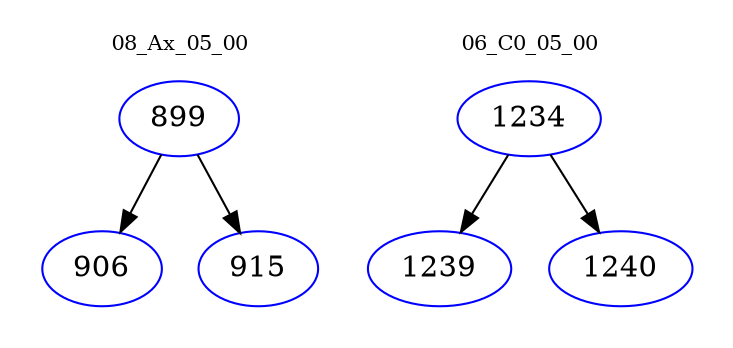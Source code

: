 digraph{
subgraph cluster_0 {
color = white
label = "08_Ax_05_00";
fontsize=10;
T0_899 [label="899", color="blue"]
T0_899 -> T0_906 [color="black"]
T0_906 [label="906", color="blue"]
T0_899 -> T0_915 [color="black"]
T0_915 [label="915", color="blue"]
}
subgraph cluster_1 {
color = white
label = "06_C0_05_00";
fontsize=10;
T1_1234 [label="1234", color="blue"]
T1_1234 -> T1_1239 [color="black"]
T1_1239 [label="1239", color="blue"]
T1_1234 -> T1_1240 [color="black"]
T1_1240 [label="1240", color="blue"]
}
}

